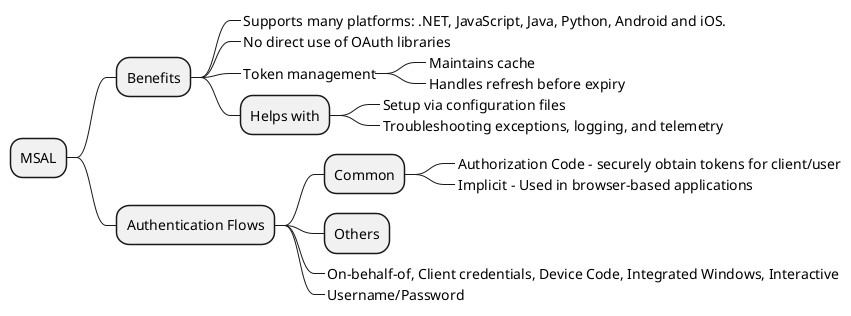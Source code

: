 @startmindmap "Microsoft Authentication Library"
+ MSAL
++ Benefits
+++_ Supports many platforms: .NET, JavaScript, Java, Python, Android and iOS.
+++_ No direct use of OAuth libraries
+++_ Token management
++++_ Maintains cache
++++_ Handles refresh before expiry
+++ Helps with
++++_ Setup via configuration files
++++_ Troubleshooting exceptions, logging, and telemetry

++ Authentication Flows
+++ Common
++++_ Authorization Code - securely obtain tokens for client/user
++++_ Implicit - Used in browser-based applications
+++ Others
+++_ On-behalf-of, Client credentials, Device Code, Integrated Windows, Interactive
+++_ Username/Password

@endmindmap